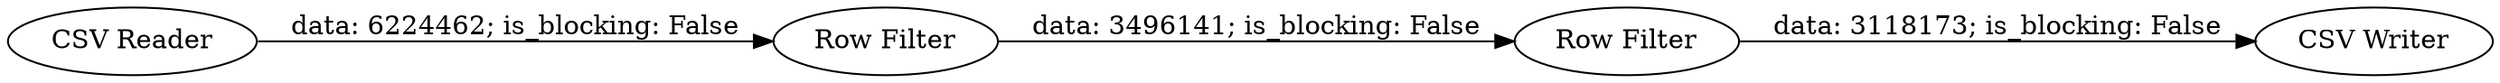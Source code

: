 digraph {
	"-95005534264892094_3" [label="Row Filter"]
	"-95005534264892094_4" [label="CSV Writer"]
	"-95005534264892094_2" [label="Row Filter"]
	"-95005534264892094_1" [label="CSV Reader"]
	"-95005534264892094_2" -> "-95005534264892094_3" [label="data: 3496141; is_blocking: False"]
	"-95005534264892094_3" -> "-95005534264892094_4" [label="data: 3118173; is_blocking: False"]
	"-95005534264892094_1" -> "-95005534264892094_2" [label="data: 6224462; is_blocking: False"]
	rankdir=LR
}
